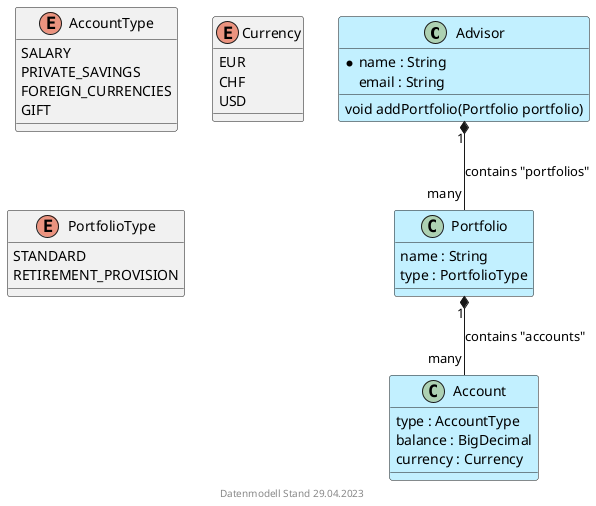 @startuml
class "Advisor" as a1 #Application {
  * name : String
  email : String
  void addPortfolio(Portfolio portfolio)
}

class "Portfolio" as p1 #Application {
  name : String
  type : PortfolioType
}

class "Account" as acc1 #Application {
  type : AccountType
  balance : BigDecimal
  currency : Currency
}

enum AccountType {
  SALARY
  PRIVATE_SAVINGS
  FOREIGN_CURRENCIES
  GIFT
}
enum Currency {
  EUR
  CHF
  USD
}
enum  PortfolioType {
  STANDARD
  RETIREMENT_PROVISION
}
a1 "1" *-- "many" p1 : contains "portfolios"
p1 "1" *-- "many" acc1 : contains "accounts"

center footer Datenmodell Stand 29.04.2023
@enduml
